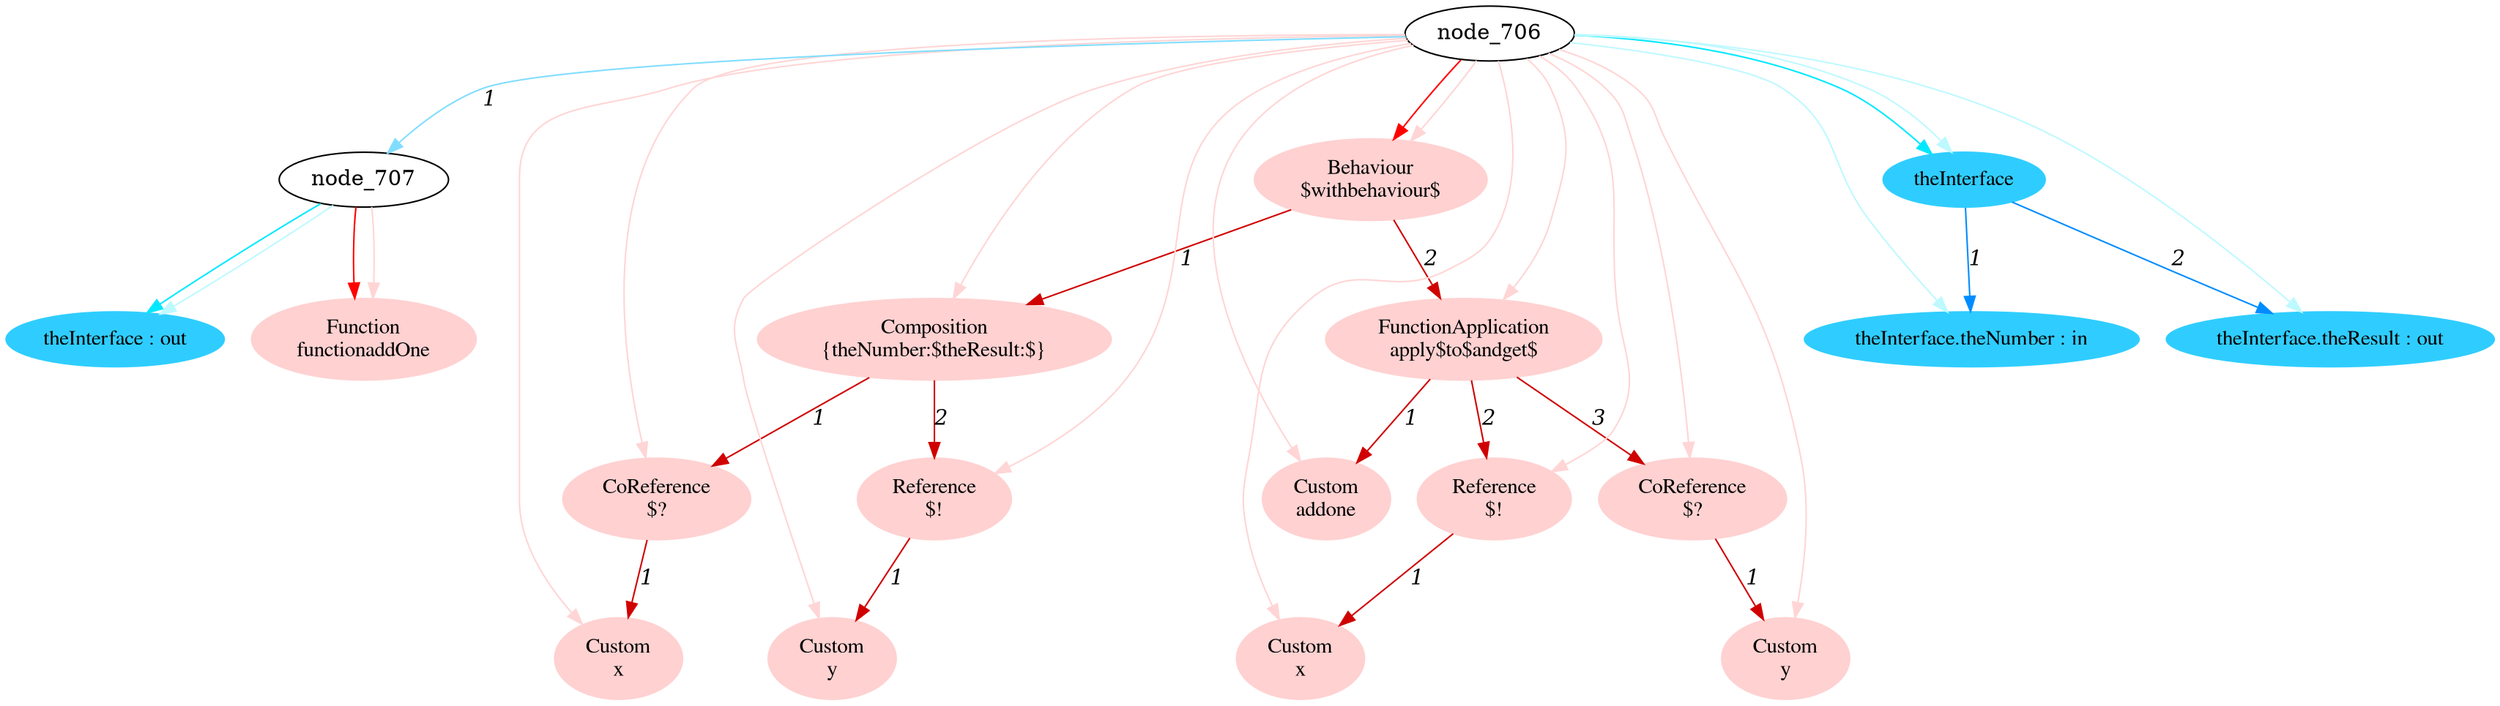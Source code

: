 digraph g{node_711 [shape="ellipse", style="filled", color="#ffd1d1", fontname="Times", label="Function
functionaddOne" ]
node_724 [shape="ellipse", style="filled", color="#ffd1d1", fontname="Times", label="Behaviour
$withbehaviour$" ]
node_726 [shape="ellipse", style="filled", color="#ffd1d1", fontname="Times", label="Composition
{theNumber:$theResult:$}" ]
node_728 [shape="ellipse", style="filled", color="#ffd1d1", fontname="Times", label="CoReference
$?" ]
node_730 [shape="ellipse", style="filled", color="#ffd1d1", fontname="Times", label="Custom
x" ]
node_733 [shape="ellipse", style="filled", color="#ffd1d1", fontname="Times", label="Reference
$!" ]
node_735 [shape="ellipse", style="filled", color="#ffd1d1", fontname="Times", label="Custom
y" ]
node_740 [shape="ellipse", style="filled", color="#ffd1d1", fontname="Times", label="FunctionApplication
apply$to$andget$" ]
node_742 [shape="ellipse", style="filled", color="#ffd1d1", fontname="Times", label="Custom
addone" ]
node_744 [shape="ellipse", style="filled", color="#ffd1d1", fontname="Times", label="Reference
$!" ]
node_746 [shape="ellipse", style="filled", color="#ffd1d1", fontname="Times", label="Custom
x" ]
node_749 [shape="ellipse", style="filled", color="#ffd1d1", fontname="Times", label="CoReference
$?" ]
node_751 [shape="ellipse", style="filled", color="#ffd1d1", fontname="Times", label="Custom
y" ]
node_708 [shape="ellipse", style="filled", color="#2fcdff", fontname="Times", label="theInterface : out" ]
node_715 [shape="ellipse", style="filled", color="#2fcdff", fontname="Times", label="theInterface" ]
node_716 [shape="ellipse", style="filled", color="#2fcdff", fontname="Times", label="theInterface.theNumber : in" ]
node_718 [shape="ellipse", style="filled", color="#2fcdff", fontname="Times", label="theInterface.theResult : out" ]
node_728 -> node_730 [dir=forward, arrowHead=normal, fontname="Times-Italic", arrowsize=1, color="#d00000", label="1",  headlabel="", taillabel="" ]
node_733 -> node_735 [dir=forward, arrowHead=normal, fontname="Times-Italic", arrowsize=1, color="#d00000", label="1",  headlabel="", taillabel="" ]
node_726 -> node_728 [dir=forward, arrowHead=normal, fontname="Times-Italic", arrowsize=1, color="#d00000", label="1",  headlabel="", taillabel="" ]
node_726 -> node_733 [dir=forward, arrowHead=normal, fontname="Times-Italic", arrowsize=1, color="#d00000", label="2",  headlabel="", taillabel="" ]
node_744 -> node_746 [dir=forward, arrowHead=normal, fontname="Times-Italic", arrowsize=1, color="#d00000", label="1",  headlabel="", taillabel="" ]
node_749 -> node_751 [dir=forward, arrowHead=normal, fontname="Times-Italic", arrowsize=1, color="#d00000", label="1",  headlabel="", taillabel="" ]
node_740 -> node_742 [dir=forward, arrowHead=normal, fontname="Times-Italic", arrowsize=1, color="#d00000", label="1",  headlabel="", taillabel="" ]
node_740 -> node_744 [dir=forward, arrowHead=normal, fontname="Times-Italic", arrowsize=1, color="#d00000", label="2",  headlabel="", taillabel="" ]
node_740 -> node_749 [dir=forward, arrowHead=normal, fontname="Times-Italic", arrowsize=1, color="#d00000", label="3",  headlabel="", taillabel="" ]
node_724 -> node_726 [dir=forward, arrowHead=normal, fontname="Times-Italic", arrowsize=1, color="#d00000", label="1",  headlabel="", taillabel="" ]
node_724 -> node_740 [dir=forward, arrowHead=normal, fontname="Times-Italic", arrowsize=1, color="#d00000", label="2",  headlabel="", taillabel="" ]
node_707 -> node_711 [dir=forward, arrowHead=normal, fontname="Times-Italic", arrowsize=1, color="#ff0000", label="",  headlabel="", taillabel="" ]
node_706 -> node_724 [dir=forward, arrowHead=normal, fontname="Times-Italic", arrowsize=1, color="#ff0000", label="",  headlabel="", taillabel="" ]
node_707 -> node_711 [dir=forward, arrowHead=normal, fontname="Times-Italic", arrowsize=1, color="#ffd5d5", label="",  headlabel="", taillabel="" ]
node_706 -> node_724 [dir=forward, arrowHead=normal, fontname="Times-Italic", arrowsize=1, color="#ffd5d5", label="",  headlabel="", taillabel="" ]
node_706 -> node_726 [dir=forward, arrowHead=normal, fontname="Times-Italic", arrowsize=1, color="#ffd5d5", label="",  headlabel="", taillabel="" ]
node_706 -> node_728 [dir=forward, arrowHead=normal, fontname="Times-Italic", arrowsize=1, color="#ffd5d5", label="",  headlabel="", taillabel="" ]
node_706 -> node_730 [dir=forward, arrowHead=normal, fontname="Times-Italic", arrowsize=1, color="#ffd5d5", label="",  headlabel="", taillabel="" ]
node_706 -> node_733 [dir=forward, arrowHead=normal, fontname="Times-Italic", arrowsize=1, color="#ffd5d5", label="",  headlabel="", taillabel="" ]
node_706 -> node_735 [dir=forward, arrowHead=normal, fontname="Times-Italic", arrowsize=1, color="#ffd5d5", label="",  headlabel="", taillabel="" ]
node_706 -> node_740 [dir=forward, arrowHead=normal, fontname="Times-Italic", arrowsize=1, color="#ffd5d5", label="",  headlabel="", taillabel="" ]
node_706 -> node_742 [dir=forward, arrowHead=normal, fontname="Times-Italic", arrowsize=1, color="#ffd5d5", label="",  headlabel="", taillabel="" ]
node_706 -> node_744 [dir=forward, arrowHead=normal, fontname="Times-Italic", arrowsize=1, color="#ffd5d5", label="",  headlabel="", taillabel="" ]
node_706 -> node_746 [dir=forward, arrowHead=normal, fontname="Times-Italic", arrowsize=1, color="#ffd5d5", label="",  headlabel="", taillabel="" ]
node_706 -> node_749 [dir=forward, arrowHead=normal, fontname="Times-Italic", arrowsize=1, color="#ffd5d5", label="",  headlabel="", taillabel="" ]
node_706 -> node_751 [dir=forward, arrowHead=normal, fontname="Times-Italic", arrowsize=1, color="#ffd5d5", label="",  headlabel="", taillabel="" ]
node_707 -> node_708 [dir=forward, arrowHead=normal, fontname="Times-Italic", arrowsize=1, color="#00e8ff", label="",  headlabel="", taillabel="" ]
node_706 -> node_715 [dir=forward, arrowHead=normal, fontname="Times-Italic", arrowsize=1, color="#00e8ff", label="",  headlabel="", taillabel="" ]
node_707 -> node_708 [dir=forward, arrowHead=normal, fontname="Times-Italic", arrowsize=1, color="#bef9ff", label="",  headlabel="", taillabel="" ]
node_706 -> node_716 [dir=forward, arrowHead=normal, fontname="Times-Italic", arrowsize=1, color="#bef9ff", label="",  headlabel="", taillabel="" ]
node_706 -> node_718 [dir=forward, arrowHead=normal, fontname="Times-Italic", arrowsize=1, color="#bef9ff", label="",  headlabel="", taillabel="" ]
node_706 -> node_715 [dir=forward, arrowHead=normal, fontname="Times-Italic", arrowsize=1, color="#bef9ff", label="",  headlabel="", taillabel="" ]
node_715 -> node_716 [dir=forward, arrowHead=normal, fontname="Times-Italic", arrowsize=1, color="#008cff", label="1",  headlabel="", taillabel="" ]
node_715 -> node_718 [dir=forward, arrowHead=normal, fontname="Times-Italic", arrowsize=1, color="#008cff", label="2",  headlabel="", taillabel="" ]
node_706 -> node_707 [dir=forward, arrowHead=normal, fontname="Times-Italic", arrowsize=1, color="#81ddff", label="1",  headlabel="", taillabel="" ]
}